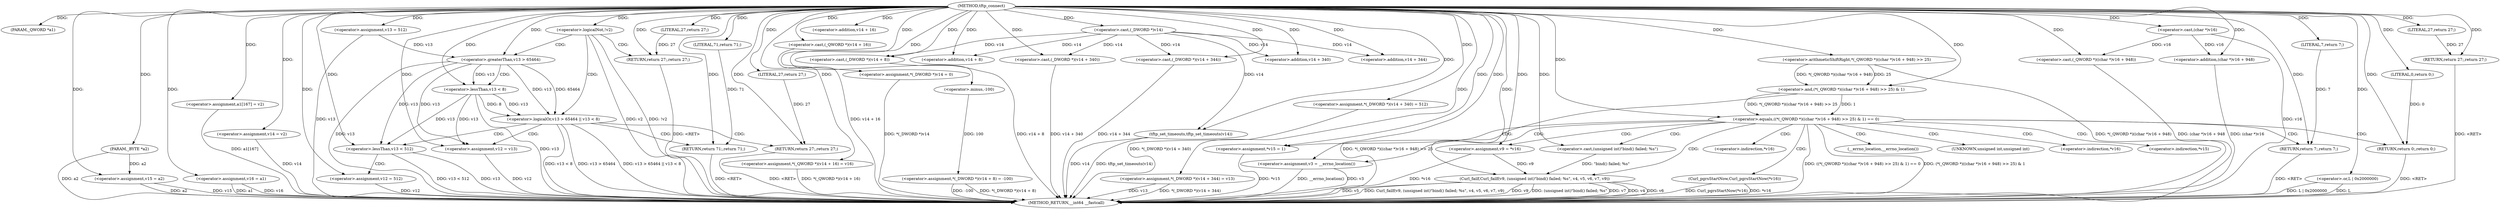 digraph tftp_connect {  
"1000114" [label = "(METHOD,tftp_connect)" ]
"1000268" [label = "(METHOD_RETURN,__int64 __fastcall)" ]
"1000115" [label = "(PARAM,_QWORD *a1)" ]
"1000116" [label = "(PARAM,_BYTE *a2)" ]
"1000131" [label = "(<operator>.assignment,v16 = a1)" ]
"1000134" [label = "(<operator>.assignment,v15 = a2)" ]
"1000137" [label = "(<operator>.assignment,v13 = 512)" ]
"1000140" [label = "(<operator>.assignment,a1[167] = v2)" ]
"1000145" [label = "(<operator>.assignment,v14 = v2)" ]
"1000149" [label = "(<operator>.logicalNot,!v2)" ]
"1000151" [label = "(RETURN,return 27;,return 27;)" ]
"1000152" [label = "(LITERAL,27,return 27;)" ]
"1000155" [label = "(<operator>.logicalOr,v13 > 65464 || v13 < 8)" ]
"1000156" [label = "(<operator>.greaterThan,v13 > 65464)" ]
"1000159" [label = "(<operator>.lessThan,v13 < 8)" ]
"1000162" [label = "(RETURN,return 71;,return 71;)" ]
"1000163" [label = "(LITERAL,71,return 71;)" ]
"1000164" [label = "(<operator>.assignment,v12 = v13)" ]
"1000168" [label = "(<operator>.lessThan,v13 < 512)" ]
"1000171" [label = "(<operator>.assignment,v12 = 512)" ]
"1000174" [label = "(RETURN,return 27;,return 27;)" ]
"1000175" [label = "(LITERAL,27,return 27;)" ]
"1000177" [label = "(<operator>.assignment,*(_QWORD *)(v14 + 16) = v16)" ]
"1000179" [label = "(<operator>.cast,(_QWORD *)(v14 + 16))" ]
"1000181" [label = "(<operator>.addition,v14 + 16)" ]
"1000185" [label = "(<operator>.assignment,*(_DWORD *)v14 = 0)" ]
"1000187" [label = "(<operator>.cast,(_DWORD *)v14)" ]
"1000191" [label = "(<operator>.assignment,*(_DWORD *)(v14 + 8) = -100)" ]
"1000193" [label = "(<operator>.cast,(_DWORD *)(v14 + 8))" ]
"1000195" [label = "(<operator>.addition,v14 + 8)" ]
"1000198" [label = "(<operator>.minus,-100)" ]
"1000200" [label = "(<operator>.assignment,*(_DWORD *)(v14 + 340) = 512)" ]
"1000202" [label = "(<operator>.cast,(_DWORD *)(v14 + 340))" ]
"1000204" [label = "(<operator>.addition,v14 + 340)" ]
"1000208" [label = "(<operator>.assignment,*(_DWORD *)(v14 + 344) = v13)" ]
"1000210" [label = "(<operator>.cast,(_DWORD *)(v14 + 344))" ]
"1000212" [label = "(<operator>.addition,v14 + 344)" ]
"1000216" [label = "(tftp_set_timeouts,tftp_set_timeouts(v14))" ]
"1000219" [label = "(<operator>.equals,((*(_QWORD *)((char *)v16 + 948) >> 25) & 1) == 0)" ]
"1000220" [label = "(<operator>.and,(*(_QWORD *)((char *)v16 + 948) >> 25) & 1)" ]
"1000221" [label = "(<operator>.arithmeticShiftRight,*(_QWORD *)((char *)v16 + 948) >> 25)" ]
"1000223" [label = "(<operator>.cast,(_QWORD *)((char *)v16 + 948))" ]
"1000225" [label = "(<operator>.addition,(char *)v16 + 948)" ]
"1000226" [label = "(<operator>.cast,(char *)v16)" ]
"1000235" [label = "(<operator>.assignment,v9 = *v16)" ]
"1000239" [label = "(<operator>.assignment,v3 = __errno_location())" ]
"1000242" [label = "(Curl_failf,Curl_failf(v9, (unsigned int)\"bind() failed; %s\", v4, v5, v6, v7, v9))" ]
"1000244" [label = "(<operator>.cast,(unsigned int)\"bind() failed; %s\")" ]
"1000252" [label = "(RETURN,return 7;,return 7;)" ]
"1000253" [label = "(LITERAL,7,return 7;)" ]
"1000254" [label = "(<operator>.or,L | 0x2000000)" ]
"1000257" [label = "(Curl_pgrsStartNow,Curl_pgrsStartNow(*v16))" ]
"1000260" [label = "(<operator>.assignment,*v15 = 1)" ]
"1000264" [label = "(RETURN,return 0;,return 0;)" ]
"1000265" [label = "(LITERAL,0,return 0;)" ]
"1000266" [label = "(RETURN,return 27;,return 27;)" ]
"1000267" [label = "(LITERAL,27,return 27;)" ]
"1000237" [label = "(<operator>.indirection,*v16)" ]
"1000241" [label = "(__errno_location,__errno_location())" ]
"1000245" [label = "(UNKNOWN,unsigned int,unsigned int)" ]
"1000258" [label = "(<operator>.indirection,*v16)" ]
"1000261" [label = "(<operator>.indirection,*v15)" ]
  "1000174" -> "1000268"  [ label = "DDG: <RET>"] 
  "1000266" -> "1000268"  [ label = "DDG: <RET>"] 
  "1000151" -> "1000268"  [ label = "DDG: <RET>"] 
  "1000252" -> "1000268"  [ label = "DDG: <RET>"] 
  "1000162" -> "1000268"  [ label = "DDG: <RET>"] 
  "1000257" -> "1000268"  [ label = "DDG: *v16"] 
  "1000220" -> "1000268"  [ label = "DDG: *(_QWORD *)((char *)v16 + 948) >> 25"] 
  "1000137" -> "1000268"  [ label = "DDG: v13"] 
  "1000191" -> "1000268"  [ label = "DDG: -100"] 
  "1000242" -> "1000268"  [ label = "DDG: v9"] 
  "1000210" -> "1000268"  [ label = "DDG: v14 + 344"] 
  "1000179" -> "1000268"  [ label = "DDG: v14 + 16"] 
  "1000134" -> "1000268"  [ label = "DDG: a2"] 
  "1000242" -> "1000268"  [ label = "DDG: (unsigned int)\"bind() failed; %s\""] 
  "1000156" -> "1000268"  [ label = "DDG: v13"] 
  "1000216" -> "1000268"  [ label = "DDG: v14"] 
  "1000177" -> "1000268"  [ label = "DDG: *(_QWORD *)(v14 + 16)"] 
  "1000219" -> "1000268"  [ label = "DDG: (*(_QWORD *)((char *)v16 + 948) >> 25) & 1"] 
  "1000225" -> "1000268"  [ label = "DDG: (char *)v16"] 
  "1000239" -> "1000268"  [ label = "DDG: __errno_location()"] 
  "1000242" -> "1000268"  [ label = "DDG: v7"] 
  "1000131" -> "1000268"  [ label = "DDG: a1"] 
  "1000149" -> "1000268"  [ label = "DDG: v2"] 
  "1000149" -> "1000268"  [ label = "DDG: !v2"] 
  "1000202" -> "1000268"  [ label = "DDG: v14 + 340"] 
  "1000155" -> "1000268"  [ label = "DDG: v13 > 65464 || v13 < 8"] 
  "1000242" -> "1000268"  [ label = "DDG: v4"] 
  "1000116" -> "1000268"  [ label = "DDG: a2"] 
  "1000208" -> "1000268"  [ label = "DDG: v13"] 
  "1000235" -> "1000268"  [ label = "DDG: *v16"] 
  "1000155" -> "1000268"  [ label = "DDG: v13 < 8"] 
  "1000254" -> "1000268"  [ label = "DDG: L"] 
  "1000221" -> "1000268"  [ label = "DDG: *(_QWORD *)((char *)v16 + 948)"] 
  "1000242" -> "1000268"  [ label = "DDG: v6"] 
  "1000260" -> "1000268"  [ label = "DDG: *v15"] 
  "1000242" -> "1000268"  [ label = "DDG: v5"] 
  "1000223" -> "1000268"  [ label = "DDG: (char *)v16 + 948"] 
  "1000208" -> "1000268"  [ label = "DDG: *(_DWORD *)(v14 + 344)"] 
  "1000257" -> "1000268"  [ label = "DDG: Curl_pgrsStartNow(*v16)"] 
  "1000134" -> "1000268"  [ label = "DDG: v15"] 
  "1000140" -> "1000268"  [ label = "DDG: a1[167]"] 
  "1000191" -> "1000268"  [ label = "DDG: *(_DWORD *)(v14 + 8)"] 
  "1000155" -> "1000268"  [ label = "DDG: v13 > 65464"] 
  "1000200" -> "1000268"  [ label = "DDG: *(_DWORD *)(v14 + 340)"] 
  "1000226" -> "1000268"  [ label = "DDG: v16"] 
  "1000242" -> "1000268"  [ label = "DDG: Curl_failf(v9, (unsigned int)\"bind() failed; %s\", v4, v5, v6, v7, v9)"] 
  "1000168" -> "1000268"  [ label = "DDG: v13"] 
  "1000216" -> "1000268"  [ label = "DDG: tftp_set_timeouts(v14)"] 
  "1000159" -> "1000268"  [ label = "DDG: v13"] 
  "1000254" -> "1000268"  [ label = "DDG: L | 0x2000000"] 
  "1000193" -> "1000268"  [ label = "DDG: v14 + 8"] 
  "1000171" -> "1000268"  [ label = "DDG: v12"] 
  "1000145" -> "1000268"  [ label = "DDG: v14"] 
  "1000239" -> "1000268"  [ label = "DDG: v3"] 
  "1000168" -> "1000268"  [ label = "DDG: v13 < 512"] 
  "1000164" -> "1000268"  [ label = "DDG: v12"] 
  "1000219" -> "1000268"  [ label = "DDG: ((*(_QWORD *)((char *)v16 + 948) >> 25) & 1) == 0"] 
  "1000185" -> "1000268"  [ label = "DDG: *(_DWORD *)v14"] 
  "1000131" -> "1000268"  [ label = "DDG: v16"] 
  "1000264" -> "1000268"  [ label = "DDG: <RET>"] 
  "1000114" -> "1000115"  [ label = "DDG: "] 
  "1000114" -> "1000116"  [ label = "DDG: "] 
  "1000114" -> "1000131"  [ label = "DDG: "] 
  "1000116" -> "1000134"  [ label = "DDG: a2"] 
  "1000114" -> "1000134"  [ label = "DDG: "] 
  "1000114" -> "1000137"  [ label = "DDG: "] 
  "1000114" -> "1000140"  [ label = "DDG: "] 
  "1000114" -> "1000145"  [ label = "DDG: "] 
  "1000114" -> "1000149"  [ label = "DDG: "] 
  "1000152" -> "1000151"  [ label = "DDG: 27"] 
  "1000114" -> "1000151"  [ label = "DDG: "] 
  "1000114" -> "1000152"  [ label = "DDG: "] 
  "1000156" -> "1000155"  [ label = "DDG: v13"] 
  "1000156" -> "1000155"  [ label = "DDG: 65464"] 
  "1000137" -> "1000156"  [ label = "DDG: v13"] 
  "1000114" -> "1000156"  [ label = "DDG: "] 
  "1000159" -> "1000155"  [ label = "DDG: v13"] 
  "1000159" -> "1000155"  [ label = "DDG: 8"] 
  "1000156" -> "1000159"  [ label = "DDG: v13"] 
  "1000114" -> "1000159"  [ label = "DDG: "] 
  "1000163" -> "1000162"  [ label = "DDG: 71"] 
  "1000114" -> "1000162"  [ label = "DDG: "] 
  "1000114" -> "1000163"  [ label = "DDG: "] 
  "1000156" -> "1000164"  [ label = "DDG: v13"] 
  "1000159" -> "1000164"  [ label = "DDG: v13"] 
  "1000114" -> "1000164"  [ label = "DDG: "] 
  "1000114" -> "1000168"  [ label = "DDG: "] 
  "1000156" -> "1000168"  [ label = "DDG: v13"] 
  "1000159" -> "1000168"  [ label = "DDG: v13"] 
  "1000114" -> "1000171"  [ label = "DDG: "] 
  "1000175" -> "1000174"  [ label = "DDG: 27"] 
  "1000114" -> "1000174"  [ label = "DDG: "] 
  "1000114" -> "1000175"  [ label = "DDG: "] 
  "1000114" -> "1000177"  [ label = "DDG: "] 
  "1000114" -> "1000179"  [ label = "DDG: "] 
  "1000114" -> "1000181"  [ label = "DDG: "] 
  "1000114" -> "1000185"  [ label = "DDG: "] 
  "1000114" -> "1000187"  [ label = "DDG: "] 
  "1000198" -> "1000191"  [ label = "DDG: 100"] 
  "1000187" -> "1000193"  [ label = "DDG: v14"] 
  "1000114" -> "1000193"  [ label = "DDG: "] 
  "1000187" -> "1000195"  [ label = "DDG: v14"] 
  "1000114" -> "1000195"  [ label = "DDG: "] 
  "1000114" -> "1000198"  [ label = "DDG: "] 
  "1000114" -> "1000200"  [ label = "DDG: "] 
  "1000114" -> "1000202"  [ label = "DDG: "] 
  "1000187" -> "1000202"  [ label = "DDG: v14"] 
  "1000114" -> "1000204"  [ label = "DDG: "] 
  "1000187" -> "1000204"  [ label = "DDG: v14"] 
  "1000114" -> "1000208"  [ label = "DDG: "] 
  "1000114" -> "1000210"  [ label = "DDG: "] 
  "1000187" -> "1000210"  [ label = "DDG: v14"] 
  "1000114" -> "1000212"  [ label = "DDG: "] 
  "1000187" -> "1000212"  [ label = "DDG: v14"] 
  "1000114" -> "1000216"  [ label = "DDG: "] 
  "1000187" -> "1000216"  [ label = "DDG: v14"] 
  "1000220" -> "1000219"  [ label = "DDG: *(_QWORD *)((char *)v16 + 948) >> 25"] 
  "1000220" -> "1000219"  [ label = "DDG: 1"] 
  "1000221" -> "1000220"  [ label = "DDG: *(_QWORD *)((char *)v16 + 948)"] 
  "1000221" -> "1000220"  [ label = "DDG: 25"] 
  "1000226" -> "1000223"  [ label = "DDG: v16"] 
  "1000114" -> "1000223"  [ label = "DDG: "] 
  "1000226" -> "1000225"  [ label = "DDG: v16"] 
  "1000114" -> "1000226"  [ label = "DDG: "] 
  "1000114" -> "1000225"  [ label = "DDG: "] 
  "1000114" -> "1000221"  [ label = "DDG: "] 
  "1000114" -> "1000220"  [ label = "DDG: "] 
  "1000114" -> "1000219"  [ label = "DDG: "] 
  "1000114" -> "1000235"  [ label = "DDG: "] 
  "1000114" -> "1000239"  [ label = "DDG: "] 
  "1000235" -> "1000242"  [ label = "DDG: v9"] 
  "1000114" -> "1000242"  [ label = "DDG: "] 
  "1000244" -> "1000242"  [ label = "DDG: \"bind() failed; %s\""] 
  "1000114" -> "1000244"  [ label = "DDG: "] 
  "1000253" -> "1000252"  [ label = "DDG: 7"] 
  "1000114" -> "1000252"  [ label = "DDG: "] 
  "1000114" -> "1000253"  [ label = "DDG: "] 
  "1000114" -> "1000254"  [ label = "DDG: "] 
  "1000114" -> "1000260"  [ label = "DDG: "] 
  "1000265" -> "1000264"  [ label = "DDG: 0"] 
  "1000114" -> "1000264"  [ label = "DDG: "] 
  "1000114" -> "1000265"  [ label = "DDG: "] 
  "1000267" -> "1000266"  [ label = "DDG: 27"] 
  "1000114" -> "1000266"  [ label = "DDG: "] 
  "1000114" -> "1000267"  [ label = "DDG: "] 
  "1000149" -> "1000156"  [ label = "CDG: "] 
  "1000149" -> "1000155"  [ label = "CDG: "] 
  "1000149" -> "1000151"  [ label = "CDG: "] 
  "1000155" -> "1000174"  [ label = "CDG: "] 
  "1000155" -> "1000168"  [ label = "CDG: "] 
  "1000155" -> "1000164"  [ label = "CDG: "] 
  "1000155" -> "1000162"  [ label = "CDG: "] 
  "1000156" -> "1000159"  [ label = "CDG: "] 
  "1000168" -> "1000171"  [ label = "CDG: "] 
  "1000219" -> "1000239"  [ label = "CDG: "] 
  "1000219" -> "1000237"  [ label = "CDG: "] 
  "1000219" -> "1000235"  [ label = "CDG: "] 
  "1000219" -> "1000252"  [ label = "CDG: "] 
  "1000219" -> "1000245"  [ label = "CDG: "] 
  "1000219" -> "1000244"  [ label = "CDG: "] 
  "1000219" -> "1000242"  [ label = "CDG: "] 
  "1000219" -> "1000241"  [ label = "CDG: "] 
  "1000219" -> "1000264"  [ label = "CDG: "] 
  "1000219" -> "1000261"  [ label = "CDG: "] 
  "1000219" -> "1000260"  [ label = "CDG: "] 
  "1000219" -> "1000258"  [ label = "CDG: "] 
  "1000219" -> "1000257"  [ label = "CDG: "] 
}
